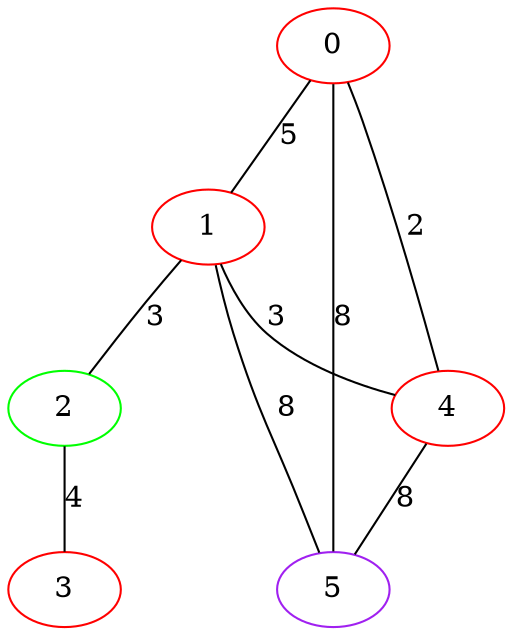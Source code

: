 graph "" {
0 [color=red, weight=1];
1 [color=red, weight=1];
2 [color=green, weight=2];
3 [color=red, weight=1];
4 [color=red, weight=1];
5 [color=purple, weight=4];
0 -- 1  [key=0, label=5];
0 -- 4  [key=0, label=2];
0 -- 5  [key=0, label=8];
1 -- 2  [key=0, label=3];
1 -- 4  [key=0, label=3];
1 -- 5  [key=0, label=8];
2 -- 3  [key=0, label=4];
4 -- 5  [key=0, label=8];
}
